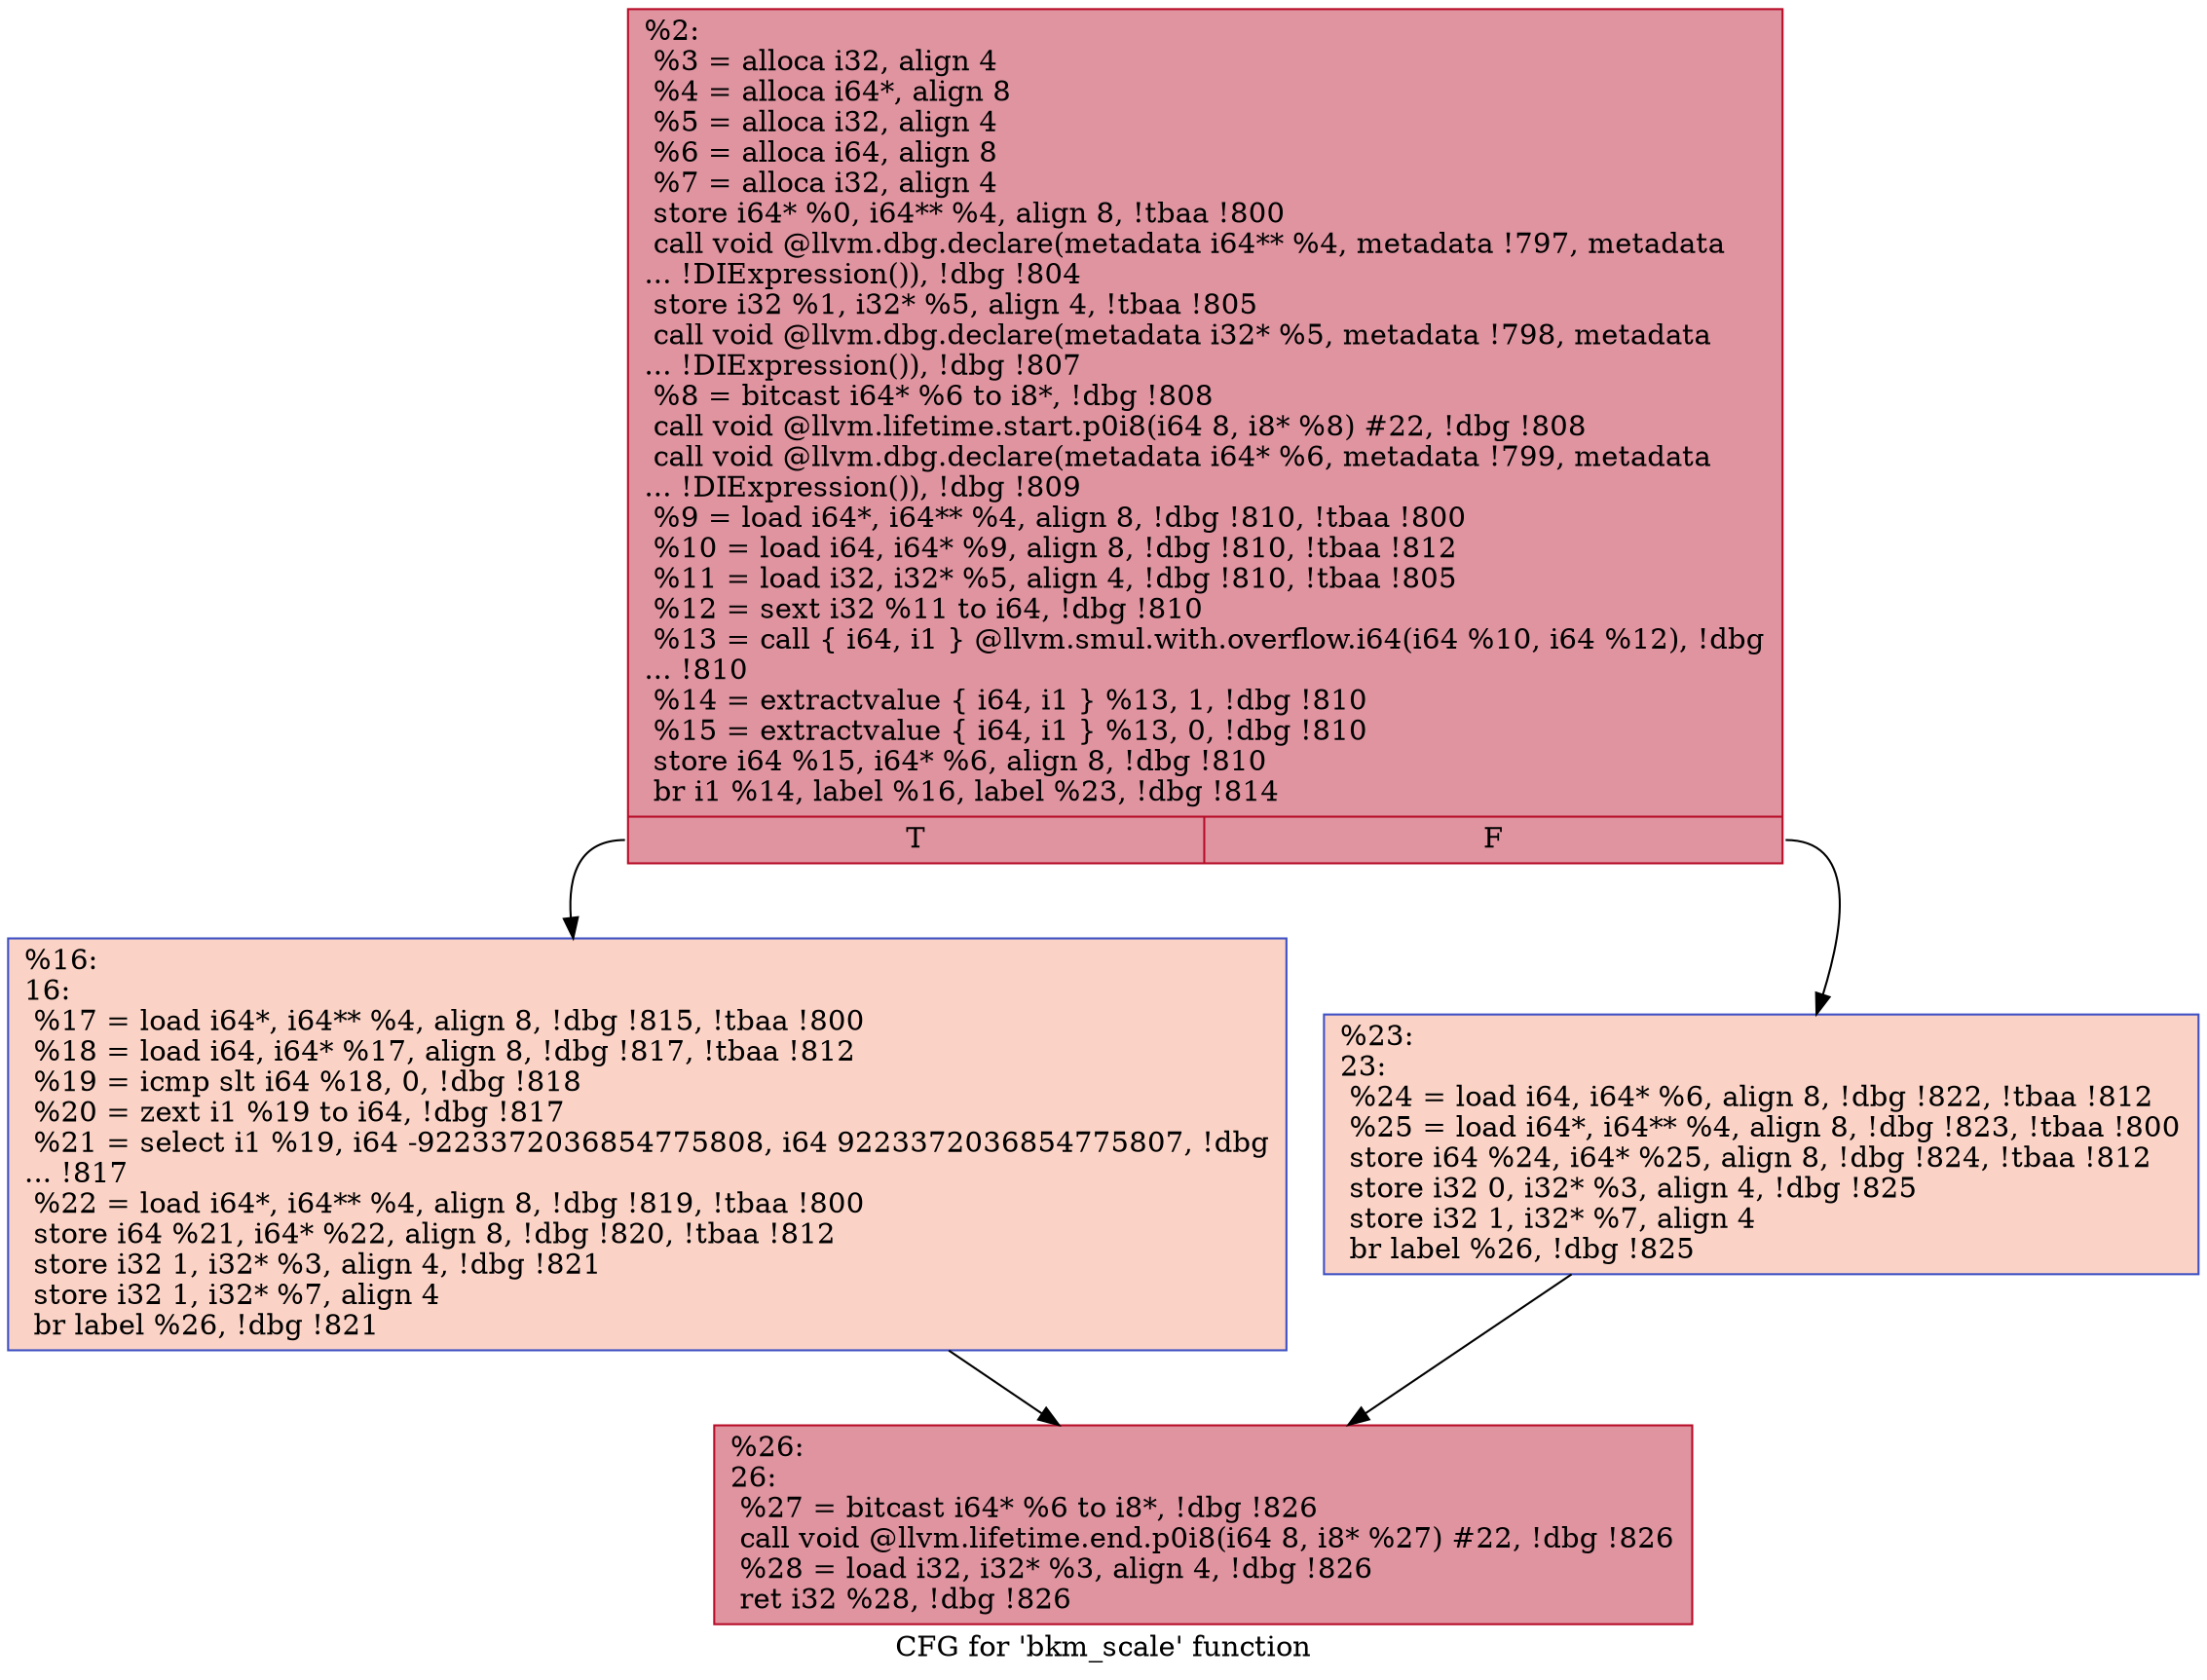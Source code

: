digraph "CFG for 'bkm_scale' function" {
	label="CFG for 'bkm_scale' function";

	Node0xfb69d0 [shape=record,color="#b70d28ff", style=filled, fillcolor="#b70d2870",label="{%2:\l  %3 = alloca i32, align 4\l  %4 = alloca i64*, align 8\l  %5 = alloca i32, align 4\l  %6 = alloca i64, align 8\l  %7 = alloca i32, align 4\l  store i64* %0, i64** %4, align 8, !tbaa !800\l  call void @llvm.dbg.declare(metadata i64** %4, metadata !797, metadata\l... !DIExpression()), !dbg !804\l  store i32 %1, i32* %5, align 4, !tbaa !805\l  call void @llvm.dbg.declare(metadata i32* %5, metadata !798, metadata\l... !DIExpression()), !dbg !807\l  %8 = bitcast i64* %6 to i8*, !dbg !808\l  call void @llvm.lifetime.start.p0i8(i64 8, i8* %8) #22, !dbg !808\l  call void @llvm.dbg.declare(metadata i64* %6, metadata !799, metadata\l... !DIExpression()), !dbg !809\l  %9 = load i64*, i64** %4, align 8, !dbg !810, !tbaa !800\l  %10 = load i64, i64* %9, align 8, !dbg !810, !tbaa !812\l  %11 = load i32, i32* %5, align 4, !dbg !810, !tbaa !805\l  %12 = sext i32 %11 to i64, !dbg !810\l  %13 = call \{ i64, i1 \} @llvm.smul.with.overflow.i64(i64 %10, i64 %12), !dbg\l... !810\l  %14 = extractvalue \{ i64, i1 \} %13, 1, !dbg !810\l  %15 = extractvalue \{ i64, i1 \} %13, 0, !dbg !810\l  store i64 %15, i64* %6, align 8, !dbg !810\l  br i1 %14, label %16, label %23, !dbg !814\l|{<s0>T|<s1>F}}"];
	Node0xfb69d0:s0 -> Node0xfb6a50;
	Node0xfb69d0:s1 -> Node0xfb6aa0;
	Node0xfb6a50 [shape=record,color="#3d50c3ff", style=filled, fillcolor="#f59c7d70",label="{%16:\l16:                                               \l  %17 = load i64*, i64** %4, align 8, !dbg !815, !tbaa !800\l  %18 = load i64, i64* %17, align 8, !dbg !817, !tbaa !812\l  %19 = icmp slt i64 %18, 0, !dbg !818\l  %20 = zext i1 %19 to i64, !dbg !817\l  %21 = select i1 %19, i64 -9223372036854775808, i64 9223372036854775807, !dbg\l... !817\l  %22 = load i64*, i64** %4, align 8, !dbg !819, !tbaa !800\l  store i64 %21, i64* %22, align 8, !dbg !820, !tbaa !812\l  store i32 1, i32* %3, align 4, !dbg !821\l  store i32 1, i32* %7, align 4\l  br label %26, !dbg !821\l}"];
	Node0xfb6a50 -> Node0xfb6af0;
	Node0xfb6aa0 [shape=record,color="#3d50c3ff", style=filled, fillcolor="#f59c7d70",label="{%23:\l23:                                               \l  %24 = load i64, i64* %6, align 8, !dbg !822, !tbaa !812\l  %25 = load i64*, i64** %4, align 8, !dbg !823, !tbaa !800\l  store i64 %24, i64* %25, align 8, !dbg !824, !tbaa !812\l  store i32 0, i32* %3, align 4, !dbg !825\l  store i32 1, i32* %7, align 4\l  br label %26, !dbg !825\l}"];
	Node0xfb6aa0 -> Node0xfb6af0;
	Node0xfb6af0 [shape=record,color="#b70d28ff", style=filled, fillcolor="#b70d2870",label="{%26:\l26:                                               \l  %27 = bitcast i64* %6 to i8*, !dbg !826\l  call void @llvm.lifetime.end.p0i8(i64 8, i8* %27) #22, !dbg !826\l  %28 = load i32, i32* %3, align 4, !dbg !826\l  ret i32 %28, !dbg !826\l}"];
}
